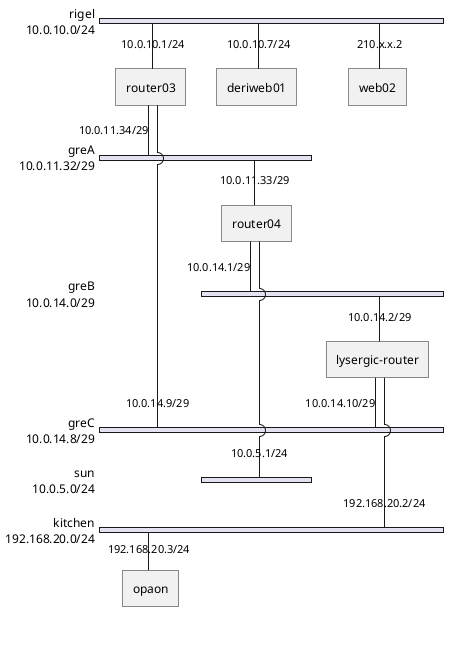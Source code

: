 @startuml
nwdiag {
  network rigel {
      address = "10.0.10.0/24"
      router03 [address = "10.0.10.1/24"];
      deriweb01 [address = "10.0.10.7/24"];
      web02 [address = "210.x.x.2"];
}

  network greA {
      address = "10.0.11.32/29"
      router03 [address = "10.0.11.34/29"];
      router04 [address = "10.0.11.33/29"];
}

  network greB {
      address = "10.0.14.0/29"
      router04 [address = "10.0.14.1/29"];
      lysergic-router [address = "10.0.14.2/29"];
}

  network greC {
      address = "10.0.14.8/29"
      router03 [address = "10.0.14.9/29"];
      lysergic-router [address = "10.0.14.10/29"];
}

  network sun {
      address = "10.0.5.0/24"
      router04 [address = "10.0.5.1/24"];
}

  network kitchen {
      address = "192.168.20.0/24"
      lysergic-router [address = "192.168.20.2/24"];
      opaon [address = "192.168.20.3/24"];

	}
}
@enduml

